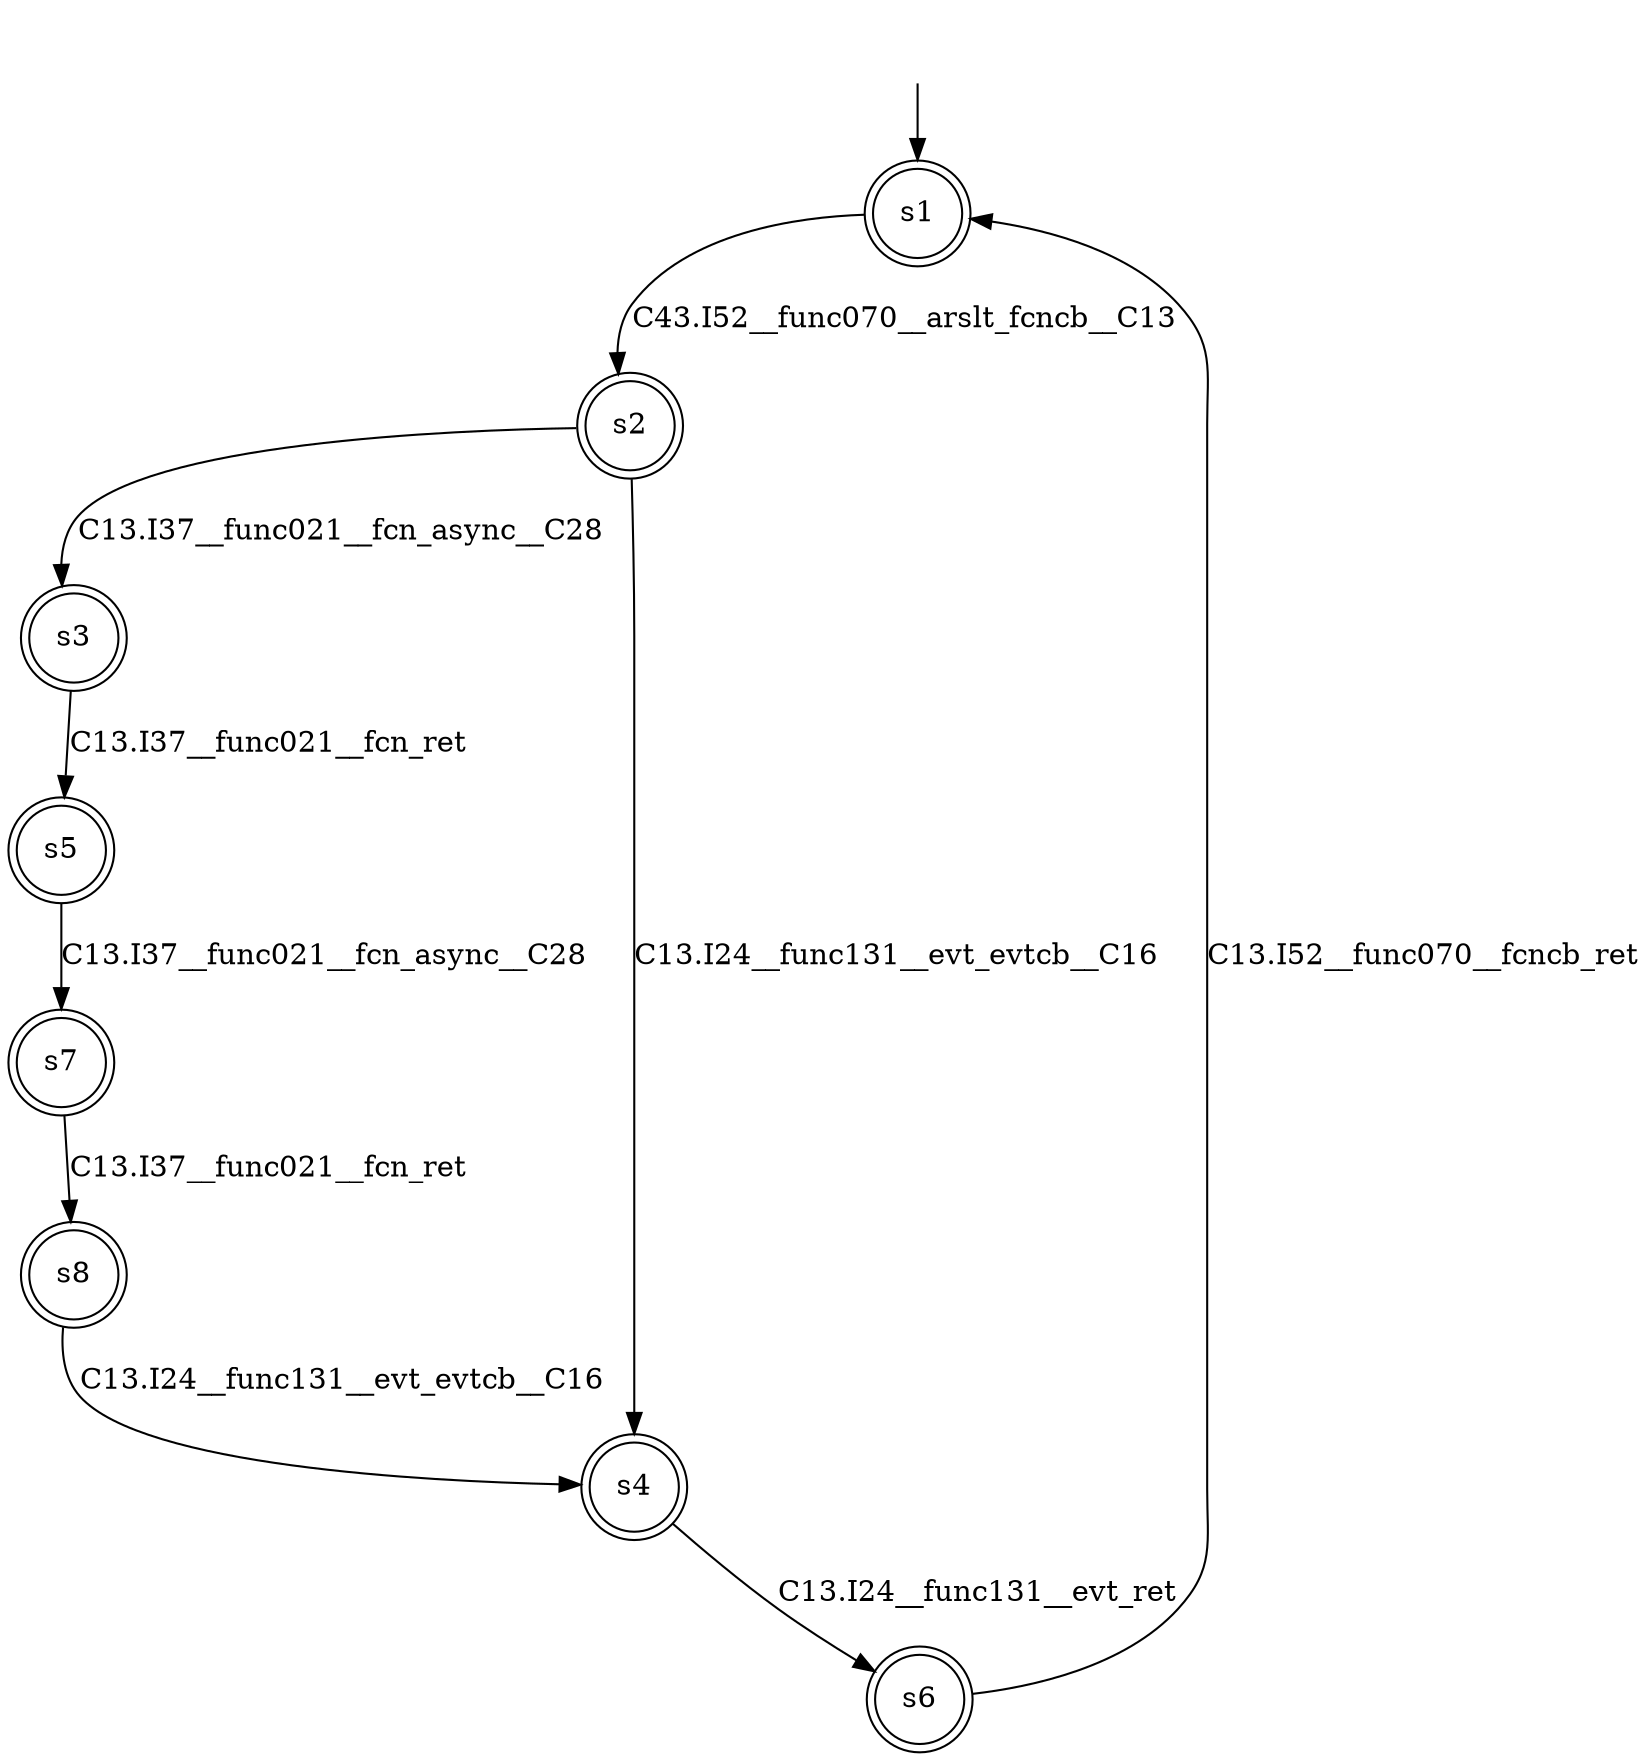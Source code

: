 digraph automaton {
	1 [label=<s1> shape="doublecircle"];
	2 [label=<s2> shape="doublecircle"];
	3 [label=<s3> shape="doublecircle"];
	4 [label=<s4> shape="doublecircle"];
	5 [label=<s5> shape="doublecircle"];
	6 [label=<s6> shape="doublecircle"];
	7 [label=<s7> shape="doublecircle"];
	8 [label=<s8> shape="doublecircle"];
	__init1 [label=<> shape="none"];
	__init1 -> 1;
	1 -> 2 [label=<C43.I52__func070__arslt_fcncb__C13> id="1-0-2"];
	2 -> 3 [label=<C13.I37__func021__fcn_async__C28> id="2-0-3"];
	2 -> 4 [label=<C13.I24__func131__evt_evtcb__C16> id="2-1-4"];
	3 -> 5 [label=<C13.I37__func021__fcn_ret> id="3-0-5"];
	4 -> 6 [label=<C13.I24__func131__evt_ret> id="4-0-6"];
	5 -> 7 [label=<C13.I37__func021__fcn_async__C28> id="5-0-7"];
	6 -> 1 [label=<C13.I52__func070__fcncb_ret> id="6-0-1"];
	7 -> 8 [label=<C13.I37__func021__fcn_ret> id="7-0-8"];
	8 -> 4 [label=<C13.I24__func131__evt_evtcb__C16> id="8-0-4"];
}
